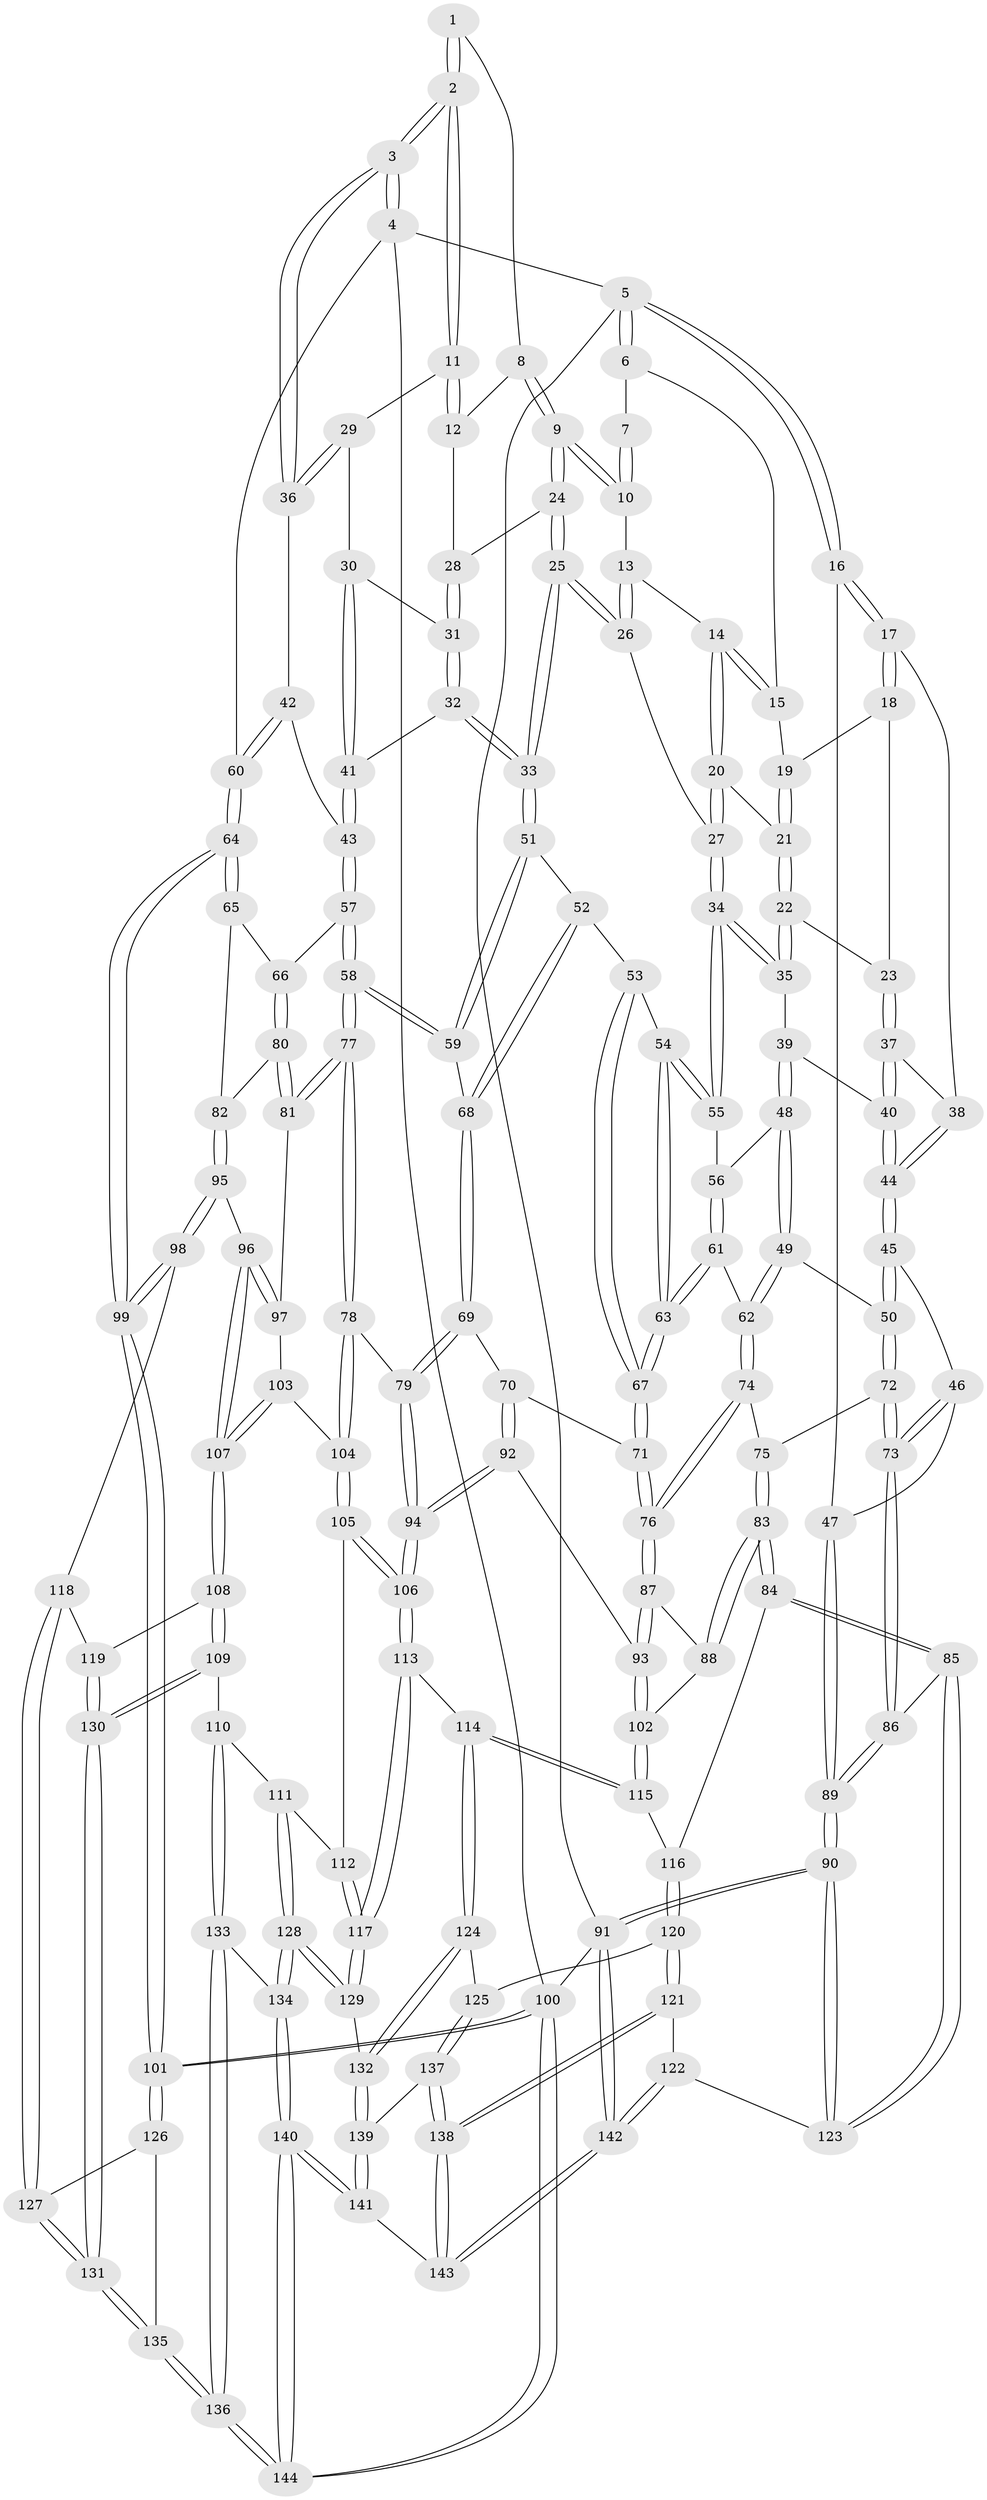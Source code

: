 // Generated by graph-tools (version 1.1) at 2025/16/03/09/25 04:16:56]
// undirected, 144 vertices, 357 edges
graph export_dot {
graph [start="1"]
  node [color=gray90,style=filled];
  1 [pos="+0.717794772601011+0"];
  2 [pos="+1+0"];
  3 [pos="+1+0"];
  4 [pos="+1+0"];
  5 [pos="+0+0"];
  6 [pos="+0.29029098864375535+0"];
  7 [pos="+0.5070599482026984+0"];
  8 [pos="+0.6948484931036726+0"];
  9 [pos="+0.5793743248663891+0.09791959148920606"];
  10 [pos="+0.5159975625338729+0.038392941724757906"];
  11 [pos="+0.8050671537119003+0.10958904544632217"];
  12 [pos="+0.6983455850578656+0.09028239255111944"];
  13 [pos="+0.4425523916940462+0.07704301942358054"];
  14 [pos="+0.39279497816306996+0.087830783834665"];
  15 [pos="+0.2881977380690564+0"];
  16 [pos="+0+0"];
  17 [pos="+0.06657840822654851+0.1172577730873224"];
  18 [pos="+0.2049106185102265+0.05531743902360123"];
  19 [pos="+0.2431583496299506+0.0030840730395339084"];
  20 [pos="+0.37830108353640973+0.11586169210955935"];
  21 [pos="+0.32624540607630553+0.14473349305017427"];
  22 [pos="+0.3031286198791109+0.1701391553239706"];
  23 [pos="+0.2655773346859616+0.16714226931933548"];
  24 [pos="+0.5872200211811467+0.1101417467796781"];
  25 [pos="+0.5459382307729078+0.2419979896028339"];
  26 [pos="+0.5180280681772398+0.23725962599587505"];
  27 [pos="+0.4647568660292104+0.2370487815645109"];
  28 [pos="+0.6745869618972274+0.10315305895937261"];
  29 [pos="+0.8075297567654772+0.1406344063765223"];
  30 [pos="+0.7618122128928718+0.20293140280564473"];
  31 [pos="+0.695372763391397+0.1978227601556622"];
  32 [pos="+0.6387429990525753+0.2674135998533726"];
  33 [pos="+0.5756474330180027+0.2835393725353108"];
  34 [pos="+0.3575072968019735+0.29578650797717154"];
  35 [pos="+0.339063875639853+0.2762006757072979"];
  36 [pos="+0.8688470956510564+0.21351575570112163"];
  37 [pos="+0.1947831116806429+0.20278451315082463"];
  38 [pos="+0.12031756594433629+0.183940357577797"];
  39 [pos="+0.22396228520391537+0.2758968495870662"];
  40 [pos="+0.2150342665993264+0.2605653772108939"];
  41 [pos="+0.7626547541960043+0.2931322152150697"];
  42 [pos="+0.9096716671549884+0.30049067874229973"];
  43 [pos="+0.8061527118451877+0.33978078038694987"];
  44 [pos="+0.10325173057736622+0.3066359692232106"];
  45 [pos="+0.09043759950556056+0.35478005606609275"];
  46 [pos="+0.060036208636913405+0.3578997199636972"];
  47 [pos="+0+0.30089471450974997"];
  48 [pos="+0.20975015689423931+0.32029751078193625"];
  49 [pos="+0.1661297175948942+0.36965774087414205"];
  50 [pos="+0.10655708380750126+0.36426244971650285"];
  51 [pos="+0.5755968201918205+0.2875300898422511"];
  52 [pos="+0.42761277348516413+0.39028180429363085"];
  53 [pos="+0.424350813449706+0.38847550486504073"];
  54 [pos="+0.4095541896552058+0.3786005917514037"];
  55 [pos="+0.35513066039280644+0.32484421993181795"];
  56 [pos="+0.32612021106712885+0.3521386658153629"];
  57 [pos="+0.7630441124865004+0.4277882347643662"];
  58 [pos="+0.6521458287151961+0.45838549888302754"];
  59 [pos="+0.6098584407981478+0.4137201811086583"];
  60 [pos="+1+0.3470373802556594"];
  61 [pos="+0.3034119156460584+0.3877586153421739"];
  62 [pos="+0.22950514530540994+0.4238228354318374"];
  63 [pos="+0.34362255682214626+0.4669332184534634"];
  64 [pos="+1+0.553330484520615"];
  65 [pos="+0.8156178206940156+0.4743232219529628"];
  66 [pos="+0.7927942870412572+0.4580397960638069"];
  67 [pos="+0.348482726627612+0.4907717527618207"];
  68 [pos="+0.4627679188083912+0.4544763135068405"];
  69 [pos="+0.446867523305919+0.49596076723257193"];
  70 [pos="+0.38963720996979506+0.5229080154909357"];
  71 [pos="+0.3513958644151966+0.5164691630953582"];
  72 [pos="+0.1189395938063787+0.48520658733699135"];
  73 [pos="+0.025560538760411266+0.5579512511209255"];
  74 [pos="+0.22848540711072354+0.48855315076709294"];
  75 [pos="+0.19800244850909296+0.5133012467558559"];
  76 [pos="+0.32144607278577514+0.5303477649799776"];
  77 [pos="+0.62696415996979+0.5802682802561134"];
  78 [pos="+0.6070153504771679+0.6082302614099657"];
  79 [pos="+0.5677048663616517+0.6119711704914887"];
  80 [pos="+0.7612116680572764+0.5865066451888429"];
  81 [pos="+0.7348798809468106+0.5952657055087921"];
  82 [pos="+0.8186523684725221+0.5901685581602681"];
  83 [pos="+0.16440515179767187+0.6636968090015821"];
  84 [pos="+0.15268215516416703+0.6766207745439785"];
  85 [pos="+0.12381096066545534+0.688684468896931"];
  86 [pos="+0+0.6274997667120193"];
  87 [pos="+0.3165413205014625+0.5468484308728707"];
  88 [pos="+0.2785906767272817+0.6216848565797253"];
  89 [pos="+0+0.6313436597032747"];
  90 [pos="+0+1"];
  91 [pos="+0+1"];
  92 [pos="+0.42844947119582155+0.6617897569791207"];
  93 [pos="+0.397426153891781+0.671151120356824"];
  94 [pos="+0.46935081970714726+0.6708322199888437"];
  95 [pos="+0.9050878093397845+0.6676130606168896"];
  96 [pos="+0.852279066879771+0.6776439540189699"];
  97 [pos="+0.7767994305134801+0.6627702385915623"];
  98 [pos="+0.9495443953674065+0.6769023269917982"];
  99 [pos="+1+0.5932457202345853"];
  100 [pos="+1+1"];
  101 [pos="+1+1"];
  102 [pos="+0.3727469516467041+0.6829398203135741"];
  103 [pos="+0.7143051504882743+0.696326815275547"];
  104 [pos="+0.6110168617004322+0.6174768240308992"];
  105 [pos="+0.6114928583489401+0.7054026385202213"];
  106 [pos="+0.4828074369688648+0.776294472732058"];
  107 [pos="+0.7386477965309243+0.7622655873360615"];
  108 [pos="+0.7372951816666503+0.7712484543690414"];
  109 [pos="+0.725194332169021+0.7931040219640804"];
  110 [pos="+0.7062328829377548+0.8074703355157642"];
  111 [pos="+0.6490475973495885+0.7853149765930646"];
  112 [pos="+0.6127964746415291+0.7194730475393756"];
  113 [pos="+0.48319220922254263+0.784642534179965"];
  114 [pos="+0.3956500028772763+0.8055234427827408"];
  115 [pos="+0.366994982010726+0.6930194099382649"];
  116 [pos="+0.2911055134412604+0.7521049695498316"];
  117 [pos="+0.5152509280303326+0.8220737258116659"];
  118 [pos="+0.9298264950754582+0.714389488797892"];
  119 [pos="+0.8677451732238912+0.7839162008368648"];
  120 [pos="+0.29758311123935494+0.7820549809584214"];
  121 [pos="+0.18169289652184822+0.8664706032876603"];
  122 [pos="+0.15929920030500466+0.8629709891688097"];
  123 [pos="+0.13012976837139928+0.8196965482944384"];
  124 [pos="+0.38125619607822586+0.81900055087023"];
  125 [pos="+0.3454110643439034+0.839522472469814"];
  126 [pos="+0.9586300936672246+0.871039312011179"];
  127 [pos="+0.9372579036974286+0.8488317624564958"];
  128 [pos="+0.5417904569679555+0.8625936106967597"];
  129 [pos="+0.5287288253666074+0.8541400249542882"];
  130 [pos="+0.8387996264819797+0.8610684512981002"];
  131 [pos="+0.8427641823823537+0.8985560522179696"];
  132 [pos="+0.4633634708892482+0.8919059630015974"];
  133 [pos="+0.7061523513208543+0.8082722359624488"];
  134 [pos="+0.5795674945373488+0.9193665789241282"];
  135 [pos="+0.8334848808783406+0.960528848144443"];
  136 [pos="+0.7741480403115676+1"];
  137 [pos="+0.341449990089262+0.8585142295276549"];
  138 [pos="+0.2827727963613752+0.9171778852562016"];
  139 [pos="+0.4255158586185047+0.9292666030311487"];
  140 [pos="+0.6832109418896022+1"];
  141 [pos="+0.4023929138749705+1"];
  142 [pos="+0+1"];
  143 [pos="+0.33268107434813826+1"];
  144 [pos="+0.771127190205087+1"];
  1 -- 2;
  1 -- 2;
  1 -- 8;
  2 -- 3;
  2 -- 3;
  2 -- 11;
  2 -- 11;
  3 -- 4;
  3 -- 4;
  3 -- 36;
  3 -- 36;
  4 -- 5;
  4 -- 60;
  4 -- 100;
  5 -- 6;
  5 -- 6;
  5 -- 16;
  5 -- 16;
  5 -- 91;
  6 -- 7;
  6 -- 15;
  7 -- 10;
  7 -- 10;
  8 -- 9;
  8 -- 9;
  8 -- 12;
  9 -- 10;
  9 -- 10;
  9 -- 24;
  9 -- 24;
  10 -- 13;
  11 -- 12;
  11 -- 12;
  11 -- 29;
  12 -- 28;
  13 -- 14;
  13 -- 26;
  13 -- 26;
  14 -- 15;
  14 -- 15;
  14 -- 20;
  14 -- 20;
  15 -- 19;
  16 -- 17;
  16 -- 17;
  16 -- 47;
  17 -- 18;
  17 -- 18;
  17 -- 38;
  18 -- 19;
  18 -- 23;
  19 -- 21;
  19 -- 21;
  20 -- 21;
  20 -- 27;
  20 -- 27;
  21 -- 22;
  21 -- 22;
  22 -- 23;
  22 -- 35;
  22 -- 35;
  23 -- 37;
  23 -- 37;
  24 -- 25;
  24 -- 25;
  24 -- 28;
  25 -- 26;
  25 -- 26;
  25 -- 33;
  25 -- 33;
  26 -- 27;
  27 -- 34;
  27 -- 34;
  28 -- 31;
  28 -- 31;
  29 -- 30;
  29 -- 36;
  29 -- 36;
  30 -- 31;
  30 -- 41;
  30 -- 41;
  31 -- 32;
  31 -- 32;
  32 -- 33;
  32 -- 33;
  32 -- 41;
  33 -- 51;
  33 -- 51;
  34 -- 35;
  34 -- 35;
  34 -- 55;
  34 -- 55;
  35 -- 39;
  36 -- 42;
  37 -- 38;
  37 -- 40;
  37 -- 40;
  38 -- 44;
  38 -- 44;
  39 -- 40;
  39 -- 48;
  39 -- 48;
  40 -- 44;
  40 -- 44;
  41 -- 43;
  41 -- 43;
  42 -- 43;
  42 -- 60;
  42 -- 60;
  43 -- 57;
  43 -- 57;
  44 -- 45;
  44 -- 45;
  45 -- 46;
  45 -- 50;
  45 -- 50;
  46 -- 47;
  46 -- 73;
  46 -- 73;
  47 -- 89;
  47 -- 89;
  48 -- 49;
  48 -- 49;
  48 -- 56;
  49 -- 50;
  49 -- 62;
  49 -- 62;
  50 -- 72;
  50 -- 72;
  51 -- 52;
  51 -- 59;
  51 -- 59;
  52 -- 53;
  52 -- 68;
  52 -- 68;
  53 -- 54;
  53 -- 67;
  53 -- 67;
  54 -- 55;
  54 -- 55;
  54 -- 63;
  54 -- 63;
  55 -- 56;
  56 -- 61;
  56 -- 61;
  57 -- 58;
  57 -- 58;
  57 -- 66;
  58 -- 59;
  58 -- 59;
  58 -- 77;
  58 -- 77;
  59 -- 68;
  60 -- 64;
  60 -- 64;
  61 -- 62;
  61 -- 63;
  61 -- 63;
  62 -- 74;
  62 -- 74;
  63 -- 67;
  63 -- 67;
  64 -- 65;
  64 -- 65;
  64 -- 99;
  64 -- 99;
  65 -- 66;
  65 -- 82;
  66 -- 80;
  66 -- 80;
  67 -- 71;
  67 -- 71;
  68 -- 69;
  68 -- 69;
  69 -- 70;
  69 -- 79;
  69 -- 79;
  70 -- 71;
  70 -- 92;
  70 -- 92;
  71 -- 76;
  71 -- 76;
  72 -- 73;
  72 -- 73;
  72 -- 75;
  73 -- 86;
  73 -- 86;
  74 -- 75;
  74 -- 76;
  74 -- 76;
  75 -- 83;
  75 -- 83;
  76 -- 87;
  76 -- 87;
  77 -- 78;
  77 -- 78;
  77 -- 81;
  77 -- 81;
  78 -- 79;
  78 -- 104;
  78 -- 104;
  79 -- 94;
  79 -- 94;
  80 -- 81;
  80 -- 81;
  80 -- 82;
  81 -- 97;
  82 -- 95;
  82 -- 95;
  83 -- 84;
  83 -- 84;
  83 -- 88;
  83 -- 88;
  84 -- 85;
  84 -- 85;
  84 -- 116;
  85 -- 86;
  85 -- 123;
  85 -- 123;
  86 -- 89;
  86 -- 89;
  87 -- 88;
  87 -- 93;
  87 -- 93;
  88 -- 102;
  89 -- 90;
  89 -- 90;
  90 -- 91;
  90 -- 91;
  90 -- 123;
  90 -- 123;
  91 -- 142;
  91 -- 142;
  91 -- 100;
  92 -- 93;
  92 -- 94;
  92 -- 94;
  93 -- 102;
  93 -- 102;
  94 -- 106;
  94 -- 106;
  95 -- 96;
  95 -- 98;
  95 -- 98;
  96 -- 97;
  96 -- 97;
  96 -- 107;
  96 -- 107;
  97 -- 103;
  98 -- 99;
  98 -- 99;
  98 -- 118;
  99 -- 101;
  99 -- 101;
  100 -- 101;
  100 -- 101;
  100 -- 144;
  100 -- 144;
  101 -- 126;
  101 -- 126;
  102 -- 115;
  102 -- 115;
  103 -- 104;
  103 -- 107;
  103 -- 107;
  104 -- 105;
  104 -- 105;
  105 -- 106;
  105 -- 106;
  105 -- 112;
  106 -- 113;
  106 -- 113;
  107 -- 108;
  107 -- 108;
  108 -- 109;
  108 -- 109;
  108 -- 119;
  109 -- 110;
  109 -- 130;
  109 -- 130;
  110 -- 111;
  110 -- 133;
  110 -- 133;
  111 -- 112;
  111 -- 128;
  111 -- 128;
  112 -- 117;
  112 -- 117;
  113 -- 114;
  113 -- 117;
  113 -- 117;
  114 -- 115;
  114 -- 115;
  114 -- 124;
  114 -- 124;
  115 -- 116;
  116 -- 120;
  116 -- 120;
  117 -- 129;
  117 -- 129;
  118 -- 119;
  118 -- 127;
  118 -- 127;
  119 -- 130;
  119 -- 130;
  120 -- 121;
  120 -- 121;
  120 -- 125;
  121 -- 122;
  121 -- 138;
  121 -- 138;
  122 -- 123;
  122 -- 142;
  122 -- 142;
  124 -- 125;
  124 -- 132;
  124 -- 132;
  125 -- 137;
  125 -- 137;
  126 -- 127;
  126 -- 135;
  127 -- 131;
  127 -- 131;
  128 -- 129;
  128 -- 129;
  128 -- 134;
  128 -- 134;
  129 -- 132;
  130 -- 131;
  130 -- 131;
  131 -- 135;
  131 -- 135;
  132 -- 139;
  132 -- 139;
  133 -- 134;
  133 -- 136;
  133 -- 136;
  134 -- 140;
  134 -- 140;
  135 -- 136;
  135 -- 136;
  136 -- 144;
  136 -- 144;
  137 -- 138;
  137 -- 138;
  137 -- 139;
  138 -- 143;
  138 -- 143;
  139 -- 141;
  139 -- 141;
  140 -- 141;
  140 -- 141;
  140 -- 144;
  140 -- 144;
  141 -- 143;
  142 -- 143;
  142 -- 143;
}

